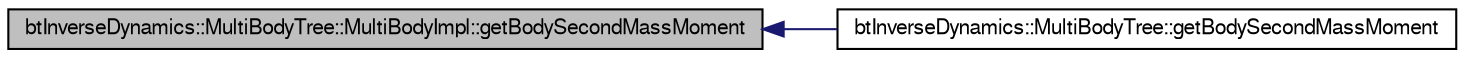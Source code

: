 digraph G
{
  bgcolor="transparent";
  edge [fontname="FreeSans",fontsize=10,labelfontname="FreeSans",labelfontsize=10];
  node [fontname="FreeSans",fontsize=10,shape=record];
  rankdir=LR;
  Node1 [label="btInverseDynamics::MultiBodyTree::MultiBodyImpl::getBodySecondMassMoment",height=0.2,width=0.4,color="black", fillcolor="grey75", style="filled" fontcolor="black"];
  Node1 -> Node2 [dir=back,color="midnightblue",fontsize=10,style="solid"];
  Node2 [label="btInverseDynamics::MultiBodyTree::getBodySecondMassMoment",height=0.2,width=0.4,color="black",URL="$classbt_inverse_dynamics_1_1_multi_body_tree.html#be2ffbd34157198fed40e005f7b154ee"];
}
